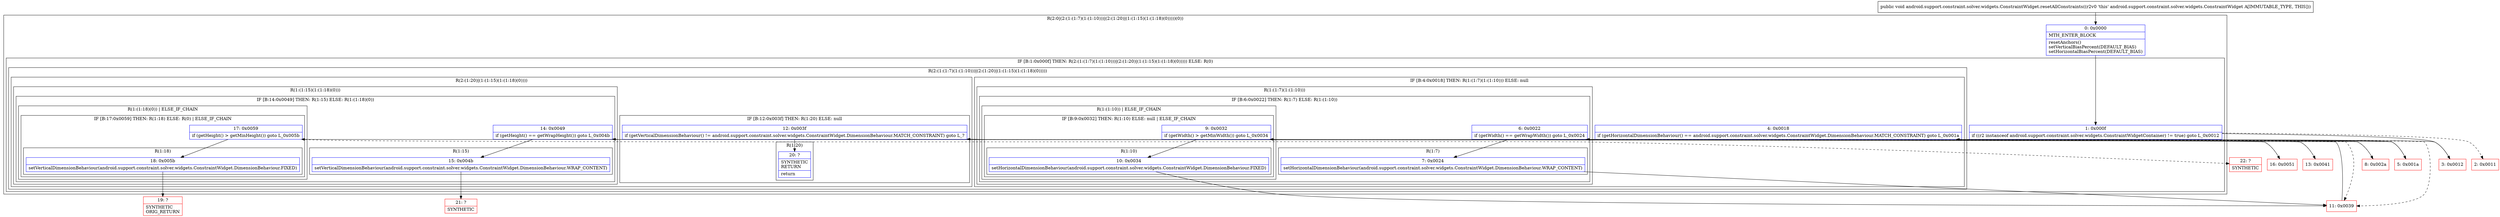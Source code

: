 digraph "CFG forandroid.support.constraint.solver.widgets.ConstraintWidget.resetAllConstraints()V" {
subgraph cluster_Region_379097683 {
label = "R(2:0|(2:(1:(1:7)(1:(1:10)))|(2:(1:20)|(1:(1:15)(1:(1:18)(0)))))(0))";
node [shape=record,color=blue];
Node_0 [shape=record,label="{0\:\ 0x0000|MTH_ENTER_BLOCK\l|resetAnchors()\lsetVerticalBiasPercent(DEFAULT_BIAS)\lsetHorizontalBiasPercent(DEFAULT_BIAS)\l}"];
subgraph cluster_IfRegion_892784892 {
label = "IF [B:1:0x000f] THEN: R(2:(1:(1:7)(1:(1:10)))|(2:(1:20)|(1:(1:15)(1:(1:18)(0))))) ELSE: R(0)";
node [shape=record,color=blue];
Node_1 [shape=record,label="{1\:\ 0x000f|if ((r2 instanceof android.support.constraint.solver.widgets.ConstraintWidgetContainer) != true) goto L_0x0012\l}"];
subgraph cluster_Region_106600737 {
label = "R(2:(1:(1:7)(1:(1:10)))|(2:(1:20)|(1:(1:15)(1:(1:18)(0)))))";
node [shape=record,color=blue];
subgraph cluster_IfRegion_385415249 {
label = "IF [B:4:0x0018] THEN: R(1:(1:7)(1:(1:10))) ELSE: null";
node [shape=record,color=blue];
Node_4 [shape=record,label="{4\:\ 0x0018|if (getHorizontalDimensionBehaviour() == android.support.constraint.solver.widgets.ConstraintWidget.DimensionBehaviour.MATCH_CONSTRAINT) goto L_0x001a\l}"];
subgraph cluster_Region_1143007959 {
label = "R(1:(1:7)(1:(1:10)))";
node [shape=record,color=blue];
subgraph cluster_IfRegion_1192387487 {
label = "IF [B:6:0x0022] THEN: R(1:7) ELSE: R(1:(1:10))";
node [shape=record,color=blue];
Node_6 [shape=record,label="{6\:\ 0x0022|if (getWidth() == getWrapWidth()) goto L_0x0024\l}"];
subgraph cluster_Region_357792205 {
label = "R(1:7)";
node [shape=record,color=blue];
Node_7 [shape=record,label="{7\:\ 0x0024|setHorizontalDimensionBehaviour(android.support.constraint.solver.widgets.ConstraintWidget.DimensionBehaviour.WRAP_CONTENT)\l}"];
}
subgraph cluster_Region_1144533318 {
label = "R(1:(1:10)) | ELSE_IF_CHAIN\l";
node [shape=record,color=blue];
subgraph cluster_IfRegion_118299972 {
label = "IF [B:9:0x0032] THEN: R(1:10) ELSE: null | ELSE_IF_CHAIN\l";
node [shape=record,color=blue];
Node_9 [shape=record,label="{9\:\ 0x0032|if (getWidth() \> getMinWidth()) goto L_0x0034\l}"];
subgraph cluster_Region_1398245537 {
label = "R(1:10)";
node [shape=record,color=blue];
Node_10 [shape=record,label="{10\:\ 0x0034|setHorizontalDimensionBehaviour(android.support.constraint.solver.widgets.ConstraintWidget.DimensionBehaviour.FIXED)\l}"];
}
}
}
}
}
}
subgraph cluster_Region_1564741143 {
label = "R(2:(1:20)|(1:(1:15)(1:(1:18)(0))))";
node [shape=record,color=blue];
subgraph cluster_IfRegion_1483974392 {
label = "IF [B:12:0x003f] THEN: R(1:20) ELSE: null";
node [shape=record,color=blue];
Node_12 [shape=record,label="{12\:\ 0x003f|if (getVerticalDimensionBehaviour() != android.support.constraint.solver.widgets.ConstraintWidget.DimensionBehaviour.MATCH_CONSTRAINT) goto L_?\l}"];
subgraph cluster_Region_939227023 {
label = "R(1:20)";
node [shape=record,color=blue];
Node_20 [shape=record,label="{20\:\ ?|SYNTHETIC\lRETURN\l|return\l}"];
}
}
subgraph cluster_Region_1476846417 {
label = "R(1:(1:15)(1:(1:18)(0)))";
node [shape=record,color=blue];
subgraph cluster_IfRegion_634354416 {
label = "IF [B:14:0x0049] THEN: R(1:15) ELSE: R(1:(1:18)(0))";
node [shape=record,color=blue];
Node_14 [shape=record,label="{14\:\ 0x0049|if (getHeight() == getWrapHeight()) goto L_0x004b\l}"];
subgraph cluster_Region_1615748311 {
label = "R(1:15)";
node [shape=record,color=blue];
Node_15 [shape=record,label="{15\:\ 0x004b|setVerticalDimensionBehaviour(android.support.constraint.solver.widgets.ConstraintWidget.DimensionBehaviour.WRAP_CONTENT)\l}"];
}
subgraph cluster_Region_216336478 {
label = "R(1:(1:18)(0)) | ELSE_IF_CHAIN\l";
node [shape=record,color=blue];
subgraph cluster_IfRegion_1662418680 {
label = "IF [B:17:0x0059] THEN: R(1:18) ELSE: R(0) | ELSE_IF_CHAIN\l";
node [shape=record,color=blue];
Node_17 [shape=record,label="{17\:\ 0x0059|if (getHeight() \> getMinHeight()) goto L_0x005b\l}"];
subgraph cluster_Region_1028685968 {
label = "R(1:18)";
node [shape=record,color=blue];
Node_18 [shape=record,label="{18\:\ 0x005b|setVerticalDimensionBehaviour(android.support.constraint.solver.widgets.ConstraintWidget.DimensionBehaviour.FIXED)\l}"];
}
subgraph cluster_Region_795532041 {
label = "R(0)";
node [shape=record,color=blue];
}
}
}
}
}
}
}
subgraph cluster_Region_199852354 {
label = "R(0)";
node [shape=record,color=blue];
}
}
}
Node_2 [shape=record,color=red,label="{2\:\ 0x0011}"];
Node_3 [shape=record,color=red,label="{3\:\ 0x0012}"];
Node_5 [shape=record,color=red,label="{5\:\ 0x001a}"];
Node_8 [shape=record,color=red,label="{8\:\ 0x002a}"];
Node_11 [shape=record,color=red,label="{11\:\ 0x0039}"];
Node_13 [shape=record,color=red,label="{13\:\ 0x0041}"];
Node_16 [shape=record,color=red,label="{16\:\ 0x0051}"];
Node_19 [shape=record,color=red,label="{19\:\ ?|SYNTHETIC\lORIG_RETURN\l}"];
Node_21 [shape=record,color=red,label="{21\:\ ?|SYNTHETIC\l}"];
Node_22 [shape=record,color=red,label="{22\:\ ?|SYNTHETIC\l}"];
MethodNode[shape=record,label="{public void android.support.constraint.solver.widgets.ConstraintWidget.resetAllConstraints((r2v0 'this' android.support.constraint.solver.widgets.ConstraintWidget A[IMMUTABLE_TYPE, THIS])) }"];
MethodNode -> Node_0;
Node_0 -> Node_1;
Node_1 -> Node_2[style=dashed];
Node_1 -> Node_3;
Node_4 -> Node_5;
Node_4 -> Node_11[style=dashed];
Node_6 -> Node_7;
Node_6 -> Node_8[style=dashed];
Node_7 -> Node_11;
Node_9 -> Node_10;
Node_9 -> Node_11[style=dashed];
Node_10 -> Node_11;
Node_12 -> Node_13[style=dashed];
Node_12 -> Node_20;
Node_14 -> Node_15;
Node_14 -> Node_16[style=dashed];
Node_15 -> Node_21;
Node_17 -> Node_18;
Node_17 -> Node_22[style=dashed];
Node_18 -> Node_19;
Node_3 -> Node_4;
Node_5 -> Node_6;
Node_8 -> Node_9;
Node_11 -> Node_12;
Node_13 -> Node_14;
Node_16 -> Node_17;
}

